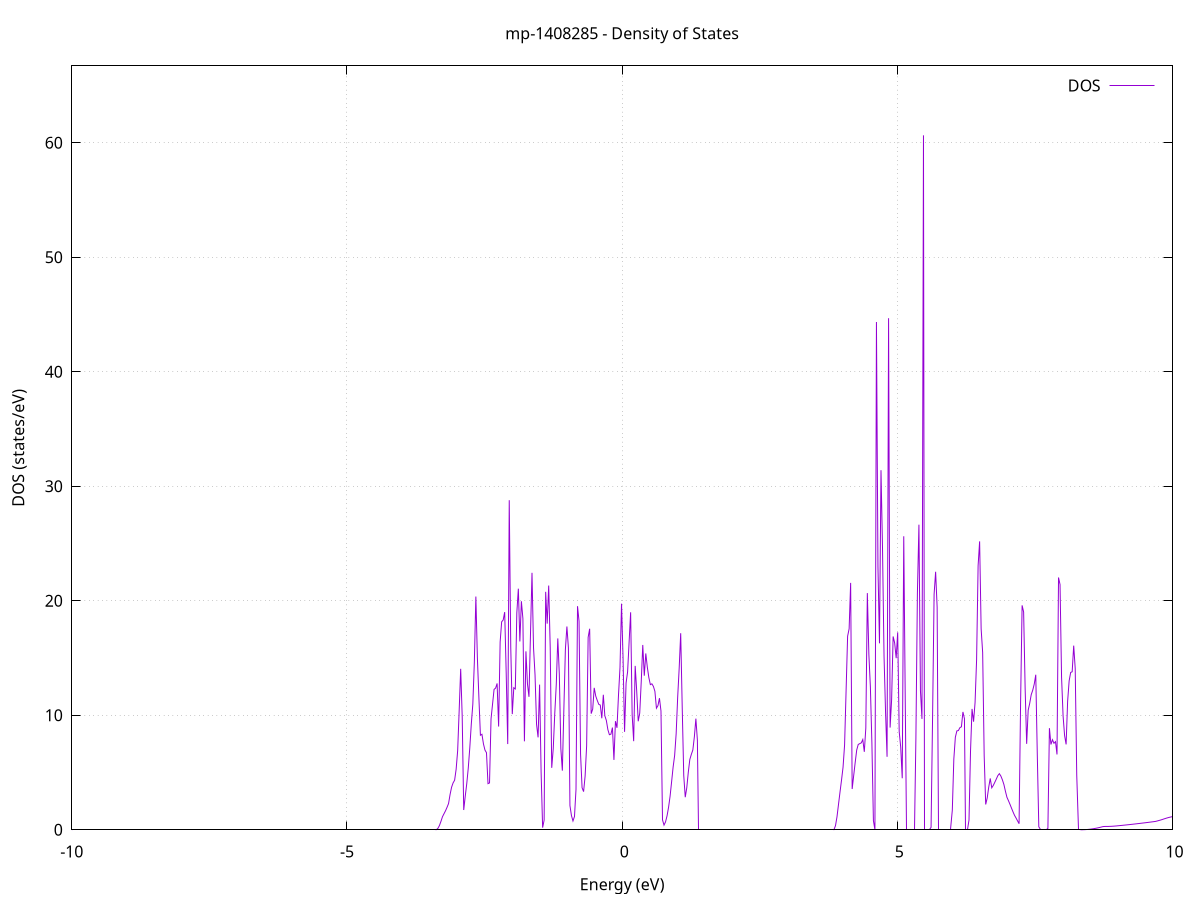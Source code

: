 set title 'mp-1408285 - Density of States'
set xlabel 'Energy (eV)'
set ylabel 'DOS (states/eV)'
set grid
set xrange [-10:10]
set yrange [0:66.720]
set xzeroaxis lt -1
set terminal png size 800,600
set output 'mp-1408285_dos_gnuplot.png'
plot '-' using 1:2 with lines title 'DOS'
-34.198800 0.000000
-34.171200 0.000000
-34.143600 0.000000
-34.116000 0.000000
-34.088500 0.000000
-34.060900 0.000000
-34.033300 0.000000
-34.005800 0.000000
-33.978200 0.000000
-33.950600 0.000000
-33.923000 0.000000
-33.895500 0.000000
-33.867900 0.000000
-33.840300 0.000000
-33.812800 0.000000
-33.785200 0.000000
-33.757600 0.000000
-33.730100 0.000000
-33.702500 0.000000
-33.674900 0.000000
-33.647300 0.000000
-33.619800 0.000000
-33.592200 0.000000
-33.564600 0.000000
-33.537100 0.000000
-33.509500 0.000000
-33.481900 0.000000
-33.454300 0.000000
-33.426800 0.000000
-33.399200 0.000000
-33.371600 0.000000
-33.344100 0.000000
-33.316500 0.000000
-33.288900 0.000000
-33.261400 0.000000
-33.233800 0.000000
-33.206200 0.000000
-33.178600 0.000000
-33.151100 0.000000
-33.123500 0.000000
-33.095900 0.000000
-33.068400 0.000000
-33.040800 0.000000
-33.013200 0.000000
-32.985600 0.000000
-32.958100 0.000000
-32.930500 0.000000
-32.902900 0.000000
-32.875400 0.000000
-32.847800 0.000000
-32.820200 0.000000
-32.792700 0.000000
-32.765100 0.000000
-32.737500 0.000000
-32.709900 0.000000
-32.682400 0.000000
-32.654800 0.000000
-32.627200 0.000000
-32.599700 0.000000
-32.572100 0.000000
-32.544500 0.000000
-32.516900 0.000000
-32.489400 0.000000
-32.461800 0.000000
-32.434200 0.000000
-32.406700 0.000000
-32.379100 0.000000
-32.351500 0.000000
-32.324000 0.000000
-32.296400 0.000000
-32.268800 0.000000
-32.241200 0.000000
-32.213700 0.000000
-32.186100 0.000000
-32.158500 0.000000
-32.131000 0.000000
-32.103400 0.000000
-32.075800 0.000000
-32.048200 0.000000
-32.020700 0.000000
-31.993100 0.000000
-31.965500 0.000000
-31.938000 0.000000
-31.910400 0.000000
-31.882800 0.000000
-31.855300 0.000000
-31.827700 0.000000
-31.800100 0.000000
-31.772500 0.000000
-31.745000 0.000000
-31.717400 0.000000
-31.689800 1.368000
-31.662300 12.457300
-31.634700 17.593900
-31.607100 40.738300
-31.579500 0.000000
-31.552000 0.000000
-31.524400 0.000000
-31.496800 0.000000
-31.469300 0.000000
-31.441700 0.000000
-31.414100 257.650900
-31.386600 23.076700
-31.359000 0.000000
-31.331400 0.000000
-31.303800 72.654400
-31.276300 0.000000
-31.248700 0.000000
-31.221100 32.709700
-31.193600 0.000000
-31.166000 20.614900
-31.138400 50.203400
-31.110800 61.570500
-31.083300 270.781700
-31.055700 0.000000
-31.028100 0.000000
-31.000600 0.000000
-30.973000 0.000000
-30.945400 0.000000
-30.917900 0.000000
-30.890300 0.000000
-30.862700 0.000000
-30.835100 0.000000
-30.807600 0.000000
-30.780000 0.000000
-30.752400 0.000000
-30.724900 0.000000
-30.697300 0.000000
-30.669700 0.000000
-30.642100 0.000000
-30.614600 0.000000
-30.587000 0.000000
-30.559400 0.000000
-30.531900 0.000000
-30.504300 0.000000
-30.476700 0.000000
-30.449200 0.000000
-30.421600 0.000000
-30.394000 0.000000
-30.366400 0.000000
-30.338900 0.000000
-30.311300 0.000000
-30.283700 0.000000
-30.256200 0.000000
-30.228600 0.000000
-30.201000 0.000000
-30.173400 0.000000
-30.145900 0.000000
-30.118300 0.000000
-30.090700 0.000000
-30.063200 0.000000
-30.035600 0.000000
-30.008000 0.000000
-29.980500 0.000000
-29.952900 0.000000
-29.925300 0.000000
-29.897700 0.000000
-29.870200 0.000000
-29.842600 0.000000
-29.815000 0.000000
-29.787500 0.000000
-29.759900 0.000000
-29.732300 0.000000
-29.704700 0.000000
-29.677200 0.000000
-29.649600 0.000000
-29.622000 0.000000
-29.594500 0.000000
-29.566900 0.000000
-29.539300 0.000000
-29.511800 0.000000
-29.484200 0.000000
-29.456600 0.000000
-29.429000 0.000000
-29.401500 0.000000
-29.373900 0.000000
-29.346300 0.000000
-29.318800 0.000000
-29.291200 0.000000
-29.263600 0.000000
-29.236000 0.000000
-29.208500 0.000000
-29.180900 0.000000
-29.153300 0.000000
-29.125800 0.000000
-29.098200 0.000000
-29.070600 0.000000
-29.043100 0.000000
-29.015500 0.000000
-28.987900 0.000000
-28.960300 0.000000
-28.932800 0.000000
-28.905200 0.000000
-28.877600 0.000000
-28.850100 0.000000
-28.822500 0.000000
-28.794900 0.000000
-28.767300 0.000000
-28.739800 0.000000
-28.712200 0.000000
-28.684600 0.000000
-28.657100 0.000000
-28.629500 0.000000
-28.601900 0.000000
-28.574400 0.000000
-28.546800 0.000000
-28.519200 0.000000
-28.491600 0.000000
-28.464100 0.000000
-28.436500 0.000000
-28.408900 0.000000
-28.381400 0.000000
-28.353800 0.000000
-28.326200 0.000000
-28.298600 0.000000
-28.271100 0.000000
-28.243500 0.000000
-28.215900 0.000000
-28.188400 0.000000
-28.160800 0.000000
-28.133200 0.000000
-28.105700 0.000000
-28.078100 0.000000
-28.050500 0.000000
-28.022900 0.000000
-27.995400 0.000000
-27.967800 0.000000
-27.940200 0.000000
-27.912700 0.000000
-27.885100 0.000000
-27.857500 0.000000
-27.829900 0.000000
-27.802400 0.000000
-27.774800 0.000000
-27.747200 0.000000
-27.719700 0.000000
-27.692100 0.000000
-27.664500 0.000000
-27.637000 0.000000
-27.609400 0.000000
-27.581800 0.000000
-27.554200 0.000000
-27.526700 0.000000
-27.499100 0.000000
-27.471500 0.000000
-27.444000 0.000000
-27.416400 0.000000
-27.388800 0.000000
-27.361200 0.000000
-27.333700 0.000000
-27.306100 0.000000
-27.278500 0.000000
-27.251000 0.000000
-27.223400 0.000000
-27.195800 0.000000
-27.168300 0.000000
-27.140700 0.000000
-27.113100 0.000000
-27.085500 0.000000
-27.058000 0.000000
-27.030400 0.000000
-27.002800 0.000000
-26.975300 0.000000
-26.947700 0.000000
-26.920100 0.000000
-26.892500 0.000000
-26.865000 0.000000
-26.837400 0.000000
-26.809800 0.000000
-26.782300 0.000000
-26.754700 0.000000
-26.727100 0.000000
-26.699600 0.000000
-26.672000 0.000000
-26.644400 0.000000
-26.616800 0.000000
-26.589300 0.000000
-26.561700 0.000000
-26.534100 0.000000
-26.506600 0.000000
-26.479000 0.000000
-26.451400 0.000000
-26.423800 0.000000
-26.396300 0.000000
-26.368700 0.000000
-26.341100 0.000000
-26.313600 0.000000
-26.286000 0.000000
-26.258400 0.000000
-26.230900 0.000000
-26.203300 0.000000
-26.175700 0.000000
-26.148100 0.000000
-26.120600 0.000000
-26.093000 0.000000
-26.065400 0.000000
-26.037900 0.000000
-26.010300 0.000000
-25.982700 0.000000
-25.955100 0.000000
-25.927600 0.000000
-25.900000 0.000000
-25.872400 0.000000
-25.844900 0.000000
-25.817300 0.000000
-25.789700 0.000000
-25.762200 0.000000
-25.734600 0.000000
-25.707000 0.000000
-25.679400 0.000000
-25.651900 0.000000
-25.624300 0.000000
-25.596700 0.000000
-25.569200 0.000000
-25.541600 0.000000
-25.514000 0.000000
-25.486400 0.000000
-25.458900 0.000000
-25.431300 0.000000
-25.403700 0.000000
-25.376200 0.000000
-25.348600 0.000000
-25.321000 0.000000
-25.293500 0.000000
-25.265900 0.000000
-25.238300 0.000000
-25.210700 0.000000
-25.183200 0.000000
-25.155600 0.000000
-25.128000 0.000000
-25.100500 0.000000
-25.072900 0.000000
-25.045300 0.000000
-25.017700 0.000000
-24.990200 0.000000
-24.962600 0.000000
-24.935000 0.000000
-24.907500 0.000000
-24.879900 0.000000
-24.852300 0.000000
-24.824800 0.000000
-24.797200 0.000000
-24.769600 0.000000
-24.742000 0.000000
-24.714500 0.000000
-24.686900 0.000000
-24.659300 0.000000
-24.631800 0.000000
-24.604200 0.000000
-24.576600 0.000000
-24.549000 0.000000
-24.521500 0.000000
-24.493900 0.000000
-24.466300 0.000000
-24.438800 0.000000
-24.411200 0.000000
-24.383600 0.000000
-24.356100 0.000000
-24.328500 0.000000
-24.300900 0.000000
-24.273300 0.000000
-24.245800 0.000000
-24.218200 0.000000
-24.190600 0.000000
-24.163100 0.000000
-24.135500 0.000000
-24.107900 0.000000
-24.080300 0.000000
-24.052800 0.000000
-24.025200 0.000000
-23.997600 0.000000
-23.970100 0.000000
-23.942500 0.000000
-23.914900 0.000000
-23.887400 0.000000
-23.859800 0.000000
-23.832200 0.000000
-23.804600 0.000000
-23.777100 0.000000
-23.749500 0.000000
-23.721900 0.000000
-23.694400 0.000000
-23.666800 0.000000
-23.639200 0.000000
-23.611600 0.000000
-23.584100 0.000000
-23.556500 0.000000
-23.528900 0.000000
-23.501400 0.000000
-23.473800 0.000000
-23.446200 0.000000
-23.418700 0.000000
-23.391100 0.000000
-23.363500 0.000000
-23.335900 0.000000
-23.308400 0.000000
-23.280800 0.000000
-23.253200 0.000000
-23.225700 0.000000
-23.198100 0.000000
-23.170500 0.000000
-23.142900 0.000000
-23.115400 0.000000
-23.087800 0.000000
-23.060200 0.000000
-23.032700 0.000000
-23.005100 0.000000
-22.977500 0.000000
-22.950000 0.000000
-22.922400 0.000000
-22.894800 0.000000
-22.867200 0.000000
-22.839700 0.000000
-22.812100 0.000000
-22.784500 0.000000
-22.757000 0.000000
-22.729400 0.000000
-22.701800 0.000000
-22.674200 0.000000
-22.646700 0.000000
-22.619100 0.000000
-22.591500 0.000000
-22.564000 0.000000
-22.536400 0.000000
-22.508800 0.000000
-22.481300 0.000000
-22.453700 0.000000
-22.426100 0.000000
-22.398500 0.000000
-22.371000 0.000000
-22.343400 0.000000
-22.315800 0.000000
-22.288300 0.000000
-22.260700 0.000000
-22.233100 0.000000
-22.205500 0.000000
-22.178000 0.000000
-22.150400 0.000000
-22.122800 0.000000
-22.095300 0.000000
-22.067700 0.000000
-22.040100 0.000000
-22.012600 0.000000
-21.985000 0.000000
-21.957400 0.000000
-21.929800 0.000000
-21.902300 0.000000
-21.874700 0.000000
-21.847100 0.000000
-21.819600 0.000000
-21.792000 0.000000
-21.764400 0.000000
-21.736800 0.000000
-21.709300 0.000000
-21.681700 0.000000
-21.654100 0.000000
-21.626600 0.000000
-21.599000 0.000000
-21.571400 0.000000
-21.543900 0.000000
-21.516300 0.000000
-21.488700 0.000000
-21.461100 0.000000
-21.433600 0.000000
-21.406000 0.000000
-21.378400 0.000000
-21.350900 0.000000
-21.323300 0.000000
-21.295700 0.000000
-21.268100 0.000000
-21.240600 0.000000
-21.213000 0.000000
-21.185400 0.000000
-21.157900 0.000000
-21.130300 0.000000
-21.102700 0.000000
-21.075200 0.000000
-21.047600 0.000000
-21.020000 0.000000
-20.992400 0.000000
-20.964900 0.000000
-20.937300 0.000000
-20.909700 0.000000
-20.882200 0.000000
-20.854600 0.000000
-20.827000 0.000000
-20.799400 0.000000
-20.771900 0.000000
-20.744300 0.000000
-20.716700 0.000000
-20.689200 0.000000
-20.661600 0.000000
-20.634000 0.000000
-20.606500 0.000000
-20.578900 0.000000
-20.551300 0.000000
-20.523700 0.000000
-20.496200 0.000000
-20.468600 0.000000
-20.441000 0.000000
-20.413500 0.000000
-20.385900 0.000000
-20.358300 0.000000
-20.330700 0.000000
-20.303200 0.000000
-20.275600 0.000000
-20.248000 0.000000
-20.220500 0.000000
-20.192900 0.000000
-20.165300 0.000000
-20.137800 0.000000
-20.110200 0.000000
-20.082600 0.000000
-20.055000 0.000000
-20.027500 0.000000
-19.999900 0.000000
-19.972300 0.000000
-19.944800 0.000000
-19.917200 0.000000
-19.889600 0.000000
-19.862000 0.000000
-19.834500 0.000000
-19.806900 0.000000
-19.779300 0.000000
-19.751800 0.000000
-19.724200 0.000000
-19.696600 0.000000
-19.669100 0.000000
-19.641500 0.000000
-19.613900 0.000000
-19.586300 0.000000
-19.558800 0.000000
-19.531200 0.000000
-19.503600 0.000000
-19.476100 0.000000
-19.448500 0.000000
-19.420900 0.000000
-19.393300 0.000000
-19.365800 0.000000
-19.338200 0.000000
-19.310600 0.000000
-19.283100 0.000000
-19.255500 0.000000
-19.227900 0.000000
-19.200400 0.000000
-19.172800 0.000000
-19.145200 0.000000
-19.117600 0.000000
-19.090100 0.000000
-19.062500 0.000000
-19.034900 0.000000
-19.007400 0.000000
-18.979800 0.000000
-18.952200 0.000000
-18.924600 0.000000
-18.897100 0.000000
-18.869500 0.000000
-18.841900 0.000000
-18.814400 0.000000
-18.786800 0.000000
-18.759200 0.000000
-18.731700 0.000000
-18.704100 0.000000
-18.676500 0.000000
-18.648900 0.000000
-18.621400 0.000000
-18.593800 0.000000
-18.566200 0.000000
-18.538700 0.000000
-18.511100 0.000000
-18.483500 0.000000
-18.455900 0.000000
-18.428400 0.000000
-18.400800 0.000000
-18.373200 0.000000
-18.345700 0.000000
-18.318100 0.000000
-18.290500 0.000000
-18.263000 0.000000
-18.235400 0.000000
-18.207800 0.000000
-18.180200 0.000000
-18.152700 0.000000
-18.125100 0.000000
-18.097500 0.000000
-18.070000 0.000000
-18.042400 0.000000
-18.014800 0.000000
-17.987200 0.000000
-17.959700 0.000000
-17.932100 0.000000
-17.904500 0.000000
-17.877000 0.000000
-17.849400 0.000000
-17.821800 0.000000
-17.794300 0.000000
-17.766700 0.000000
-17.739100 0.000000
-17.711500 0.000000
-17.684000 0.000000
-17.656400 0.000000
-17.628800 0.000000
-17.601300 0.000000
-17.573700 0.000000
-17.546100 0.000000
-17.518500 0.000000
-17.491000 0.000000
-17.463400 0.000000
-17.435800 0.000000
-17.408300 0.000000
-17.380700 0.000000
-17.353100 0.000000
-17.325600 0.000000
-17.298000 0.000000
-17.270400 0.000000
-17.242800 0.000000
-17.215300 0.000000
-17.187700 0.000000
-17.160100 0.000000
-17.132600 0.000000
-17.105000 0.000000
-17.077400 0.000000
-17.049800 0.000000
-17.022300 0.000000
-16.994700 0.000000
-16.967100 0.000000
-16.939600 0.000000
-16.912000 0.000000
-16.884400 0.000000
-16.856900 0.000000
-16.829300 0.000000
-16.801700 0.000000
-16.774100 0.000000
-16.746600 0.000000
-16.719000 0.000000
-16.691400 0.000000
-16.663900 0.000000
-16.636300 0.000000
-16.608700 0.000000
-16.581100 0.000000
-16.553600 0.000000
-16.526000 0.000000
-16.498400 0.000000
-16.470900 0.000000
-16.443300 0.000000
-16.415700 0.000000
-16.388200 0.000000
-16.360600 0.000000
-16.333000 0.000000
-16.305400 0.000000
-16.277900 0.000000
-16.250300 0.000000
-16.222700 0.202700
-16.195200 0.994900
-16.167600 2.078000
-16.140000 2.663700
-16.112400 3.691800
-16.084900 5.004400
-16.057300 5.376300
-16.029700 5.794900
-16.002200 7.142900
-15.974600 10.606600
-15.947000 16.767100
-15.919500 10.212700
-15.891900 0.000000
-15.864300 0.000000
-15.836700 0.000000
-15.809200 0.000000
-15.781600 0.000000
-15.754000 0.000000
-15.726500 0.000000
-15.698900 0.000000
-15.671300 0.000000
-15.643700 0.000000
-15.616200 0.000000
-15.588600 0.000000
-15.561000 0.000000
-15.533500 0.000000
-15.505900 0.000000
-15.478300 0.000000
-15.450800 0.000000
-15.423200 24.475400
-15.395600 33.355200
-15.368000 11.800900
-15.340500 7.528200
-15.312900 0.000000
-15.285300 0.000000
-15.257800 0.000000
-15.230200 0.000000
-15.202600 0.000000
-15.175000 0.000000
-15.147500 5.335800
-15.119900 17.846700
-15.092300 14.469000
-15.064800 14.830100
-15.037200 10.688700
-15.009600 6.255400
-14.982100 0.000000
-14.954500 14.928700
-14.926900 22.238000
-14.899300 14.884600
-14.871800 19.974700
-14.844200 11.931000
-14.816600 25.794800
-14.789100 27.711700
-14.761500 11.404200
-14.733900 1.813100
-14.706300 0.000000
-14.678800 0.000000
-14.651200 0.000000
-14.623600 8.345200
-14.596100 27.882700
-14.568500 12.178800
-14.540900 8.104900
-14.513400 6.490000
-14.485800 33.467600
-14.458200 33.600300
-14.430600 13.586600
-14.403100 8.583100
-14.375500 131.121200
-14.347900 0.000000
-14.320400 0.000000
-14.292800 0.000000
-14.265200 0.000000
-14.237600 0.000000
-14.210100 0.000000
-14.182500 0.000000
-14.154900 0.000000
-14.127400 0.000000
-14.099800 0.000000
-14.072200 0.000000
-14.044700 0.000000
-14.017100 0.000000
-13.989500 0.000000
-13.961900 0.000000
-13.934400 0.000000
-13.906800 0.000000
-13.879200 0.000000
-13.851700 0.000000
-13.824100 0.000000
-13.796500 0.000000
-13.768900 0.000000
-13.741400 0.000000
-13.713800 0.000000
-13.686200 0.000000
-13.658700 0.000000
-13.631100 0.000000
-13.603500 0.000000
-13.576000 0.000000
-13.548400 0.000000
-13.520800 0.000000
-13.493200 0.000000
-13.465700 0.000000
-13.438100 0.000000
-13.410500 0.000000
-13.383000 0.000000
-13.355400 0.000000
-13.327800 0.000000
-13.300200 0.000000
-13.272700 0.000000
-13.245100 0.000000
-13.217500 0.000000
-13.190000 0.000000
-13.162400 0.000000
-13.134800 0.000000
-13.107300 0.000000
-13.079700 0.000000
-13.052100 0.000000
-13.024500 0.000000
-12.997000 0.000000
-12.969400 0.000000
-12.941800 0.000000
-12.914300 0.000000
-12.886700 0.000000
-12.859100 0.000000
-12.831500 0.000000
-12.804000 0.000000
-12.776400 0.000000
-12.748800 0.000000
-12.721300 0.000000
-12.693700 0.000000
-12.666100 0.000000
-12.638600 0.000000
-12.611000 0.000000
-12.583400 0.000000
-12.555800 0.000000
-12.528300 0.000000
-12.500700 0.000000
-12.473100 0.000000
-12.445600 0.000000
-12.418000 0.000000
-12.390400 0.000000
-12.362800 0.000000
-12.335300 0.000000
-12.307700 0.000000
-12.280100 0.000000
-12.252600 0.000000
-12.225000 0.000000
-12.197400 0.000000
-12.169900 0.000000
-12.142300 0.000000
-12.114700 0.000000
-12.087100 0.000000
-12.059600 0.000000
-12.032000 0.000000
-12.004400 0.000000
-11.976900 0.000000
-11.949300 0.000000
-11.921700 0.000000
-11.894100 0.000000
-11.866600 0.000000
-11.839000 0.000000
-11.811400 0.000000
-11.783900 0.000000
-11.756300 0.000000
-11.728700 0.000000
-11.701200 0.000000
-11.673600 0.000000
-11.646000 0.000000
-11.618400 0.000000
-11.590900 0.000000
-11.563300 0.000000
-11.535700 0.000000
-11.508200 0.000000
-11.480600 0.000000
-11.453000 0.000000
-11.425400 0.000000
-11.397900 0.000000
-11.370300 0.000000
-11.342700 0.000000
-11.315200 0.000000
-11.287600 0.000000
-11.260000 0.000000
-11.232500 0.000000
-11.204900 0.000000
-11.177300 0.000000
-11.149700 0.000000
-11.122200 0.000000
-11.094600 0.000000
-11.067000 0.000000
-11.039500 0.000000
-11.011900 0.000000
-10.984300 0.000000
-10.956700 0.000000
-10.929200 0.000000
-10.901600 0.000000
-10.874000 0.000000
-10.846500 0.000000
-10.818900 0.000000
-10.791300 0.000000
-10.763800 0.000000
-10.736200 0.000000
-10.708600 0.000000
-10.681000 0.000000
-10.653500 0.000000
-10.625900 0.000000
-10.598300 0.000000
-10.570800 0.000000
-10.543200 0.000000
-10.515600 0.000000
-10.488000 0.000000
-10.460500 0.000000
-10.432900 0.000000
-10.405300 0.000000
-10.377800 0.000000
-10.350200 0.000000
-10.322600 0.000000
-10.295100 0.000000
-10.267500 0.000000
-10.239900 0.000000
-10.212300 0.000000
-10.184800 0.000000
-10.157200 0.000000
-10.129600 0.000000
-10.102100 0.000000
-10.074500 0.000000
-10.046900 0.000000
-10.019300 0.000000
-9.991800 0.000000
-9.964200 0.000000
-9.936600 0.000000
-9.909100 0.000000
-9.881500 0.000000
-9.853900 0.000000
-9.826400 0.000000
-9.798800 0.000000
-9.771200 0.000000
-9.743600 0.000000
-9.716100 0.000000
-9.688500 0.000000
-9.660900 0.000000
-9.633400 0.000000
-9.605800 0.000000
-9.578200 0.000000
-9.550600 0.000000
-9.523100 0.000000
-9.495500 0.000000
-9.467900 0.000000
-9.440400 0.000000
-9.412800 0.000000
-9.385200 0.000000
-9.357600 0.000000
-9.330100 0.000000
-9.302500 0.000000
-9.274900 0.000000
-9.247400 0.000000
-9.219800 0.000000
-9.192200 0.000000
-9.164700 0.000000
-9.137100 0.000000
-9.109500 0.000000
-9.081900 0.000000
-9.054400 0.000000
-9.026800 0.000000
-8.999200 0.000000
-8.971700 0.000000
-8.944100 0.000000
-8.916500 0.000000
-8.888900 0.000000
-8.861400 0.000000
-8.833800 0.000000
-8.806200 0.000000
-8.778700 0.000000
-8.751100 0.000000
-8.723500 0.000000
-8.696000 0.000000
-8.668400 0.000000
-8.640800 0.000000
-8.613200 0.000000
-8.585700 0.000000
-8.558100 0.000000
-8.530500 0.000000
-8.503000 0.000000
-8.475400 0.000000
-8.447800 0.000000
-8.420200 0.000000
-8.392700 0.000000
-8.365100 0.000000
-8.337500 0.000000
-8.310000 0.000000
-8.282400 0.000000
-8.254800 0.000000
-8.227300 0.000000
-8.199700 0.000000
-8.172100 0.000000
-8.144500 0.000000
-8.117000 0.000000
-8.089400 0.000000
-8.061800 0.000000
-8.034300 0.000000
-8.006700 0.000000
-7.979100 0.000000
-7.951500 0.000000
-7.924000 0.000000
-7.896400 0.000000
-7.868800 0.000000
-7.841300 0.000000
-7.813700 0.000000
-7.786100 0.000000
-7.758600 0.000000
-7.731000 0.000000
-7.703400 0.000000
-7.675800 0.000000
-7.648300 0.000000
-7.620700 0.000000
-7.593100 0.000000
-7.565600 0.000000
-7.538000 0.000000
-7.510400 0.000000
-7.482800 0.000000
-7.455300 0.000000
-7.427700 0.000000
-7.400100 0.000000
-7.372600 0.000000
-7.345000 0.000000
-7.317400 0.000000
-7.289900 0.000000
-7.262300 0.000000
-7.234700 0.000000
-7.207100 0.000000
-7.179600 0.000000
-7.152000 0.000000
-7.124400 0.000000
-7.096900 0.000000
-7.069300 0.000000
-7.041700 0.000000
-7.014100 0.000000
-6.986600 0.000000
-6.959000 0.000000
-6.931400 0.000000
-6.903900 0.000000
-6.876300 0.000000
-6.848700 0.000000
-6.821200 0.000000
-6.793600 0.000000
-6.766000 0.000000
-6.738400 0.000000
-6.710900 0.000000
-6.683300 0.000000
-6.655700 0.000000
-6.628200 0.000000
-6.600600 0.000000
-6.573000 0.000000
-6.545400 0.000000
-6.517900 0.000000
-6.490300 0.000000
-6.462700 0.000000
-6.435200 0.000000
-6.407600 0.000000
-6.380000 0.000000
-6.352500 0.000000
-6.324900 0.000000
-6.297300 0.000000
-6.269700 0.000000
-6.242200 0.000000
-6.214600 0.000000
-6.187000 0.000000
-6.159500 0.000000
-6.131900 0.000000
-6.104300 0.000000
-6.076700 0.000000
-6.049200 0.000000
-6.021600 0.000000
-5.994000 0.000000
-5.966500 0.000000
-5.938900 0.000000
-5.911300 0.000000
-5.883800 0.000000
-5.856200 0.000000
-5.828600 0.000000
-5.801000 0.000000
-5.773500 0.000000
-5.745900 0.000000
-5.718300 0.000000
-5.690800 0.000000
-5.663200 0.000000
-5.635600 0.000000
-5.608000 0.000000
-5.580500 0.000000
-5.552900 0.000000
-5.525300 0.000000
-5.497800 0.000000
-5.470200 0.000000
-5.442600 0.000000
-5.415100 0.000000
-5.387500 0.000000
-5.359900 0.000000
-5.332300 0.000000
-5.304800 0.000000
-5.277200 0.000000
-5.249600 0.000000
-5.222100 0.000000
-5.194500 0.000000
-5.166900 0.000000
-5.139300 0.000000
-5.111800 0.000000
-5.084200 0.000000
-5.056600 0.000000
-5.029100 0.000000
-5.001500 0.000000
-4.973900 0.000000
-4.946400 0.000000
-4.918800 0.000000
-4.891200 0.000000
-4.863600 0.000000
-4.836100 0.000000
-4.808500 0.000000
-4.780900 0.000000
-4.753400 0.000000
-4.725800 0.000000
-4.698200 0.000000
-4.670600 0.000000
-4.643100 0.000000
-4.615500 0.000000
-4.587900 0.000000
-4.560400 0.000000
-4.532800 0.000000
-4.505200 0.000000
-4.477700 0.000000
-4.450100 0.000000
-4.422500 0.000000
-4.394900 0.000000
-4.367400 0.000000
-4.339800 0.000000
-4.312200 0.000000
-4.284700 0.000000
-4.257100 0.000000
-4.229500 0.000000
-4.201900 0.000000
-4.174400 0.000000
-4.146800 0.000000
-4.119200 0.000000
-4.091700 0.000000
-4.064100 0.000000
-4.036500 0.000000
-4.009000 0.000000
-3.981400 0.000000
-3.953800 0.000000
-3.926200 0.000000
-3.898700 0.000000
-3.871100 0.000000
-3.843500 0.000000
-3.816000 0.000000
-3.788400 0.000000
-3.760800 0.000000
-3.733200 0.000000
-3.705700 0.000000
-3.678100 0.000000
-3.650500 0.000000
-3.623000 0.000000
-3.595400 0.000000
-3.567800 0.000000
-3.540300 0.000000
-3.512700 0.000000
-3.485100 0.000000
-3.457500 0.000000
-3.430000 0.000000
-3.402400 0.000000
-3.374800 0.010500
-3.347300 0.126700
-3.319700 0.371700
-3.292100 0.737000
-3.264500 1.140200
-3.237000 1.399900
-3.209400 1.657700
-3.181800 1.961400
-3.154300 2.290400
-3.126700 3.077100
-3.099100 3.718300
-3.071600 4.094700
-3.044000 4.328800
-3.016400 5.285200
-2.988800 6.906400
-2.961300 10.403300
-2.933700 14.060500
-2.906100 9.892100
-2.878600 1.727300
-2.851000 2.920500
-2.823400 4.031300
-2.795800 5.395100
-2.768300 7.160800
-2.740700 9.239900
-2.713100 10.972000
-2.685600 14.632400
-2.658000 20.372200
-2.630400 15.029300
-2.602900 11.544900
-2.575300 8.258800
-2.547700 8.342100
-2.520100 7.501200
-2.492600 6.961300
-2.465000 6.729000
-2.437400 4.029300
-2.409900 4.091500
-2.382300 9.684300
-2.354700 10.977400
-2.327100 12.262200
-2.299600 12.369100
-2.272000 12.781700
-2.244400 9.015900
-2.216900 16.402000
-2.189300 18.165500
-2.161700 18.320900
-2.134200 19.013000
-2.106600 13.657800
-2.079000 7.487100
-2.051400 28.785800
-2.023900 15.940500
-1.996300 10.102700
-1.968700 12.405100
-1.941200 12.302200
-1.913600 18.957200
-1.886000 21.058800
-1.858400 16.448500
-1.830900 19.962600
-1.803300 18.448900
-1.775700 7.724600
-1.748200 15.583000
-1.720600 12.754900
-1.693000 11.610900
-1.665500 17.082700
-1.637900 22.445400
-1.610300 15.901300
-1.582700 13.520700
-1.555200 9.211800
-1.527600 8.072500
-1.500000 12.678200
-1.472500 5.031400
-1.444900 0.185600
-1.417300 0.849300
-1.389700 20.782900
-1.362200 18.002600
-1.334600 21.330300
-1.307000 15.934400
-1.279500 5.409100
-1.251900 7.088100
-1.224300 10.164600
-1.196800 12.694000
-1.169200 16.715300
-1.141600 13.595900
-1.114000 7.099000
-1.086500 5.163100
-1.058900 10.539800
-1.031300 15.756600
-1.003800 17.755500
-0.976200 15.877100
-0.948600 2.118700
-0.921000 1.236600
-0.893500 0.767500
-0.865900 1.159200
-0.838300 3.528200
-0.810800 19.528700
-0.783200 18.215700
-0.755600 6.601500
-0.728100 3.672900
-0.700500 3.331600
-0.672900 4.685300
-0.645300 7.330500
-0.617800 16.809300
-0.590200 17.558100
-0.562600 10.143300
-0.535100 10.537100
-0.507500 12.395900
-0.479900 11.680800
-0.452300 11.299200
-0.424800 10.956100
-0.397200 10.893900
-0.369600 9.740000
-0.342100 11.790000
-0.314500 9.955400
-0.286900 9.544000
-0.259400 8.750700
-0.231800 8.305100
-0.204200 8.349400
-0.176600 8.927200
-0.149100 6.103100
-0.121500 9.484900
-0.093900 8.907200
-0.066400 11.755000
-0.038800 14.179800
-0.011200 19.747900
0.016400 14.991800
0.043900 8.553700
0.071500 12.823600
0.099100 13.790900
0.126600 16.404300
0.154200 18.995700
0.181800 10.054300
0.209300 7.740000
0.236900 14.313500
0.264500 12.118500
0.292100 9.478000
0.319600 10.193400
0.347200 12.960500
0.374800 16.144300
0.402300 13.455700
0.429900 15.398900
0.457500 14.199300
0.485100 13.295500
0.512600 12.677400
0.540200 12.746900
0.567800 12.525300
0.595300 12.090400
0.622900 10.618900
0.650500 10.842100
0.678000 11.495600
0.705600 10.374100
0.733200 0.868600
0.760800 0.406800
0.788300 0.684900
0.815900 1.216100
0.843500 1.968600
0.871000 2.926000
0.898600 4.182000
0.926200 5.472300
0.953800 6.490300
0.981300 8.386900
1.008900 11.577300
1.036500 14.119900
1.064000 17.169600
1.091600 10.686900
1.119200 4.741800
1.146700 2.843300
1.174300 3.672000
1.201900 5.019800
1.229500 6.138100
1.257000 6.581300
1.284600 6.967600
1.312200 8.121100
1.339700 9.705700
1.367300 7.821300
1.394900 0.000000
1.422500 0.000000
1.450000 0.000000
1.477600 0.000000
1.505200 0.000000
1.532700 0.000000
1.560300 0.000000
1.587900 0.000000
1.615400 0.000000
1.643000 0.000000
1.670600 0.000000
1.698200 0.000000
1.725700 0.000000
1.753300 0.000000
1.780900 0.000000
1.808400 0.000000
1.836000 0.000000
1.863600 0.000000
1.891200 0.000000
1.918700 0.000000
1.946300 0.000000
1.973900 0.000000
2.001400 0.000000
2.029000 0.000000
2.056600 0.000000
2.084100 0.000000
2.111700 0.000000
2.139300 0.000000
2.166900 0.000000
2.194400 0.000000
2.222000 0.000000
2.249600 0.000000
2.277100 0.000000
2.304700 0.000000
2.332300 0.000000
2.359900 0.000000
2.387400 0.000000
2.415000 0.000000
2.442600 0.000000
2.470100 0.000000
2.497700 0.000000
2.525300 0.000000
2.552800 0.000000
2.580400 0.000000
2.608000 0.000000
2.635600 0.000000
2.663100 0.000000
2.690700 0.000000
2.718300 0.000000
2.745800 0.000000
2.773400 0.000000
2.801000 0.000000
2.828600 0.000000
2.856100 0.000000
2.883700 0.000000
2.911300 0.000000
2.938800 0.000000
2.966400 0.000000
2.994000 0.000000
3.021500 0.000000
3.049100 0.000000
3.076700 0.000000
3.104300 0.000000
3.131800 0.000000
3.159400 0.000000
3.187000 0.000000
3.214500 0.000000
3.242100 0.000000
3.269700 0.000000
3.297300 0.000000
3.324800 0.000000
3.352400 0.000000
3.380000 0.000000
3.407500 0.000000
3.435100 0.000000
3.462700 0.000000
3.490200 0.000000
3.517800 0.000000
3.545400 0.000000
3.573000 0.000000
3.600500 0.000000
3.628100 0.000000
3.655700 0.000000
3.683200 0.000000
3.710800 0.000000
3.738400 0.000000
3.766000 0.000000
3.793500 0.000000
3.821100 0.000000
3.848700 0.015000
3.876200 0.351100
3.903800 1.129700
3.931400 2.224300
3.958900 3.302200
3.986500 4.354400
4.014100 5.471700
4.041700 7.402100
4.069200 12.142900
4.096800 16.907400
4.124400 17.554700
4.151900 21.563200
4.179500 3.561700
4.207100 4.729100
4.234700 5.885700
4.262200 6.970100
4.289800 7.453000
4.317400 7.524100
4.344900 7.589600
4.372500 7.880600
4.400100 6.810500
4.427600 8.888800
4.455200 20.671000
4.482800 15.339000
4.510400 12.495900
4.537900 7.572100
4.565500 0.805500
4.593100 0.000000
4.620600 44.351300
4.648200 22.985900
4.675800 16.283100
4.703400 31.405200
4.730900 24.591100
4.758500 15.180400
4.786100 10.286700
4.813600 6.375200
4.841200 44.684300
4.868800 8.926800
4.896300 11.355400
4.923900 16.883900
4.951500 16.321800
4.979100 14.990200
5.006600 17.243800
5.034200 8.575200
5.061800 7.203900
5.089300 4.500800
5.116900 25.632800
5.144500 11.088300
5.172100 0.000000
5.199600 0.000000
5.227200 0.000000
5.254800 0.000000
5.282300 0.000000
5.309900 0.000000
5.337500 7.990600
5.365000 20.667600
5.392600 26.646300
5.420200 12.137300
5.447800 9.681600
5.475300 60.654700
5.502900 0.000000
5.530500 0.000000
5.558000 0.000000
5.585600 0.000000
5.613200 0.210500
5.640800 9.926600
5.668300 20.567500
5.695900 22.537300
5.723500 19.435000
5.751000 0.000000
5.778600 0.000000
5.806200 0.000000
5.833700 0.000000
5.861300 0.000000
5.888900 0.000000
5.916500 0.000000
5.944000 0.000000
5.971600 0.000000
5.999200 1.708500
6.026700 6.173400
6.054300 8.075900
6.081900 8.636400
6.109500 8.665900
6.137000 8.918800
6.164600 8.993900
6.192200 10.293300
6.219700 9.704000
6.247300 0.000000
6.274900 0.000000
6.302400 0.845800
6.330000 6.866000
6.357600 10.555400
6.385200 9.441200
6.412700 11.115800
6.440300 14.826800
6.467900 23.059900
6.495400 25.192100
6.523000 17.546300
6.550600 15.480100
6.578200 6.490300
6.605700 2.211900
6.633300 2.779500
6.660900 3.723900
6.688400 4.487200
6.716000 3.665200
6.743600 3.873500
6.771100 4.144900
6.798700 4.430900
6.826300 4.728000
6.853900 4.900500
6.881400 4.693200
6.909000 4.365600
6.936600 3.954300
6.964100 3.370000
6.991700 2.840100
7.019300 2.541200
7.046900 2.224500
7.074400 1.894900
7.102000 1.565700
7.129600 1.262600
7.157100 1.028700
7.184700 0.775600
7.212300 0.529500
7.239800 11.084900
7.267400 19.601000
7.295000 19.019900
7.322600 12.322500
7.350100 7.507300
7.377700 10.440500
7.405300 11.037200
7.432800 11.796100
7.460400 12.188800
7.488000 12.724400
7.515600 13.541000
7.543100 6.602900
7.570700 0.262300
7.598300 0.000000
7.625800 0.000000
7.653400 0.000000
7.681000 0.000000
7.708500 0.000000
7.736100 0.122500
7.763700 8.874800
7.791300 7.450000
7.818800 7.864600
7.846400 7.556200
7.874000 7.695400
7.901500 6.577600
7.929100 22.033400
7.956700 21.417700
7.984300 13.329600
8.011800 9.954100
8.039400 8.225600
8.067000 7.457200
8.094500 11.222800
8.122100 13.006100
8.149700 13.741200
8.177200 13.800800
8.204800 16.085500
8.232400 14.078200
8.260000 4.776100
8.287500 0.000000
8.315100 0.000000
8.342700 0.000500
8.370200 0.003400
8.397800 0.008700
8.425400 0.016600
8.453000 0.027000
8.480500 0.039800
8.508100 0.055200
8.535700 0.073100
8.563200 0.093500
8.590800 0.116300
8.618400 0.141700
8.645900 0.169600
8.673500 0.199900
8.701100 0.232800
8.728700 0.268200
8.756200 0.287600
8.783800 0.291300
8.811400 0.292000
8.838900 0.294500
8.866500 0.298900
8.894100 0.305000
8.921700 0.312900
8.949200 0.322600
8.976800 0.334100
9.004400 0.346800
9.031900 0.359800
9.059500 0.373000
9.087100 0.386400
9.114600 0.400000
9.142200 0.413800
9.169800 0.427800
9.197400 0.442100
9.224900 0.456500
9.252500 0.471100
9.280100 0.486000
9.307600 0.501000
9.335200 0.516200
9.362800 0.531700
9.390400 0.547400
9.417900 0.563200
9.445500 0.579200
9.473100 0.595300
9.500600 0.611600
9.528200 0.628100
9.555800 0.644800
9.583300 0.661600
9.610900 0.678600
9.638500 0.695800
9.666100 0.713200
9.693600 0.732800
9.721200 0.767900
9.748800 0.803800
9.776300 0.840700
9.803900 0.880300
9.831500 0.925100
9.859100 0.969000
9.886600 1.011200
9.914200 1.050400
9.941800 1.086000
9.969300 1.117900
9.996900 1.146200
10.024500 1.170900
10.052000 1.192000
10.079600 1.209400
10.107200 1.223300
10.134800 1.233500
10.162300 1.240000
10.189900 1.243000
10.217500 1.242300
10.245000 1.237900
10.272600 1.230000
10.300200 1.218400
10.327800 1.203200
10.355300 1.184400
10.382900 1.174800
10.410500 1.196900
10.438000 1.214500
10.465600 1.238900
10.493200 1.262800
10.520700 1.278200
10.548300 1.297400
10.575900 1.307200
10.603500 1.306800
10.631000 1.296200
10.658600 1.275300
10.686200 1.244300
10.713700 1.956900
10.741300 1.545900
10.768900 1.417600
10.796500 1.292400
10.824000 1.170300
10.851600 1.051400
10.879200 0.935600
10.906700 0.823000
10.934300 0.713500
10.961900 0.607100
10.989400 0.503900
11.017000 0.403900
11.044600 0.306900
11.072200 0.213200
11.099700 0.122500
11.127300 0.035100
11.154900 0.000000
11.182400 0.000000
11.210000 0.830500
11.237600 1.124500
11.265200 0.514100
11.292700 0.561100
11.320300 0.653600
11.347900 0.748700
11.375400 0.846500
11.403000 1.145700
11.430600 1.391900
11.458100 1.418600
11.485700 1.461000
11.513300 1.597000
11.540900 1.729200
11.568400 1.857600
11.596000 1.982800
11.623600 2.212100
11.651100 2.457600
11.678700 2.661400
11.706300 2.823300
11.733900 2.943500
11.761400 3.021900
11.789000 3.058500
11.816600 3.053400
11.844100 3.117400
11.871700 3.533400
11.899300 3.560100
11.926800 2.638500
11.954400 2.543400
11.982000 2.141300
12.009600 1.493300
12.037100 1.117700
12.064700 1.001300
12.092300 0.961600
12.119800 1.644600
12.147400 2.213000
12.175000 2.518000
12.202600 2.810100
12.230100 2.889700
12.257700 2.875500
12.285300 2.794600
12.312800 2.776200
12.340400 2.750700
12.368000 2.687600
12.395500 2.600800
12.423100 2.519100
12.450700 2.443600
12.478300 2.374100
12.505800 2.328800
12.533400 2.370600
12.561000 2.367300
12.588500 2.363500
12.616100 2.381800
12.643700 2.422100
12.671300 2.484600
12.698800 2.569200
12.726400 2.675400
12.754000 2.769200
12.781500 2.908700
12.809100 3.003500
12.836700 3.024100
12.864200 4.237500
12.891800 3.156600
12.919400 3.182200
12.947000 3.237800
12.974500 3.323600
13.002100 3.439500
13.029700 3.588600
13.057200 4.413700
13.084800 5.553200
13.112400 5.409200
13.140000 5.129300
13.167500 4.678100
13.195100 4.179000
13.222700 3.789900
13.250200 3.523800
13.277800 2.853100
13.305400 2.783300
13.332900 2.734400
13.360500 2.706300
13.388100 2.699200
13.415700 2.713000
13.443200 2.754400
13.470800 2.922200
13.498400 3.097800
13.525900 3.176400
13.553500 2.876000
13.581100 2.768200
13.608700 2.687000
13.636200 2.687500
13.663800 2.719200
13.691400 2.858400
13.718900 3.131900
13.746500 3.573300
13.774100 5.985000
13.801600 3.450800
13.829200 3.576300
13.856800 3.570600
13.884400 3.433800
13.911900 3.268100
13.939500 3.200000
13.967100 3.183300
13.994600 3.201600
14.022200 3.253400
14.049800 3.354000
14.077400 3.516800
14.104900 3.700900
14.132500 3.881300
14.160100 4.055600
14.187600 4.222200
14.215200 4.517500
14.242800 4.503600
14.270300 4.137800
14.297900 4.136400
14.325500 3.109500
14.353100 3.480200
14.380600 3.907200
14.408200 4.304900
14.435800 4.655500
14.463300 6.118200
14.490900 4.566400
14.518500 4.475300
14.546100 4.392000
14.573600 4.316300
14.601200 4.257000
14.628800 4.206600
14.656300 4.163500
14.683900 4.133900
14.711500 4.120400
14.739000 7.002700
14.766600 4.475000
14.794200 3.902400
14.821800 3.504000
14.849300 3.578800
14.876900 3.526500
14.904500 3.347100
14.932000 3.080200
14.959600 3.055600
14.987200 3.061700
15.014800 3.088300
15.042300 3.135400
15.069900 3.202000
15.097500 3.270600
15.125000 3.333800
15.152600 3.391500
15.180200 3.668400
15.207700 4.288300
15.235300 4.234400
15.262900 3.844300
15.290500 3.748400
15.318000 3.642400
15.345600 3.526100
15.373200 3.399500
15.400700 3.276200
15.428300 3.184300
15.455900 3.135400
15.483500 3.441000
15.511000 3.675900
15.538600 3.563200
15.566200 3.685400
15.593700 3.529400
15.621300 3.216900
15.648900 3.162700
15.676400 3.056800
15.704000 2.822400
15.731600 2.397100
15.759200 3.481500
15.786700 4.018700
15.814300 4.308600
15.841900 4.782100
15.869400 5.345200
15.897000 6.698600
15.924600 6.645300
15.952200 5.791900
15.979700 6.683600
16.007300 6.620200
16.034900 6.825800
16.062400 7.128100
16.090000 6.643900
16.117600 6.375000
16.145100 6.200300
16.172700 8.035300
16.200300 8.249400
16.227900 8.860100
16.255400 8.704900
16.283000 7.044800
16.310600 6.022500
16.338100 5.780500
16.365700 2.310000
16.393300 4.711700
16.420900 7.497300
16.448400 10.420300
16.476000 6.941900
16.503600 5.845800
16.531100 5.877700
16.558700 5.740600
16.586300 5.434700
16.613800 6.522100
16.641400 6.701900
16.669000 9.359600
16.696600 2.851000
16.724100 3.214500
16.751700 3.514800
16.779300 3.752900
16.806800 4.552900
16.834400 6.154800
16.862000 8.393200
16.889600 11.012700
16.917100 10.212600
16.944700 6.719000
16.972300 3.491800
16.999800 2.195700
17.027400 6.688700
17.055000 11.410300
17.082500 9.642500
17.110100 8.210600
17.137700 7.220000
17.165300 6.334900
17.192800 5.709600
17.220400 5.424400
17.248000 5.420100
17.275500 5.569800
17.303100 6.192100
17.330700 7.378700
17.358300 8.293100
17.385800 9.617200
17.413400 11.652100
17.441000 9.978700
17.468500 6.812500
17.496100 6.121900
17.523700 5.290600
17.551200 4.851700
17.578800 5.761100
17.606400 6.620100
17.634000 8.509600
17.661500 10.543100
17.689100 10.668500
17.716700 8.549300
17.744200 6.895200
17.771800 5.107000
17.799400 3.642800
17.827000 4.183400
17.854500 6.345100
17.882100 7.362200
17.909700 5.986700
17.937200 6.875600
17.964800 7.141300
17.992400 8.971500
18.019900 5.637200
18.047500 3.743200
18.075100 2.892800
18.102700 2.592000
18.130200 2.259900
18.157800 2.131500
18.185400 1.961700
18.212900 1.750600
18.240500 1.498000
18.268100 1.204100
18.295700 0.895500
18.323200 0.684500
18.350800 0.495100
18.378400 0.476200
18.405900 0.372500
18.433500 0.041900
18.461100 0.000000
18.488600 0.000000
18.516200 0.000000
18.543800 0.000000
18.571400 0.000000
18.598900 0.000000
18.626500 0.000000
18.654100 0.000000
18.681600 0.000000
18.709200 0.000000
18.736800 0.000000
18.764400 0.000000
18.791900 0.000000
18.819500 0.000000
18.847100 0.000000
18.874600 0.000000
18.902200 0.000000
18.929800 0.000000
18.957300 0.000000
18.984900 0.000000
19.012500 0.000000
19.040100 0.000000
19.067600 0.000000
19.095200 0.000000
19.122800 0.000000
19.150300 0.000000
19.177900 0.000000
19.205500 0.000000
19.233100 0.000000
19.260600 0.000000
19.288200 0.000000
19.315800 0.000000
19.343300 0.000000
19.370900 0.000000
19.398500 0.000000
19.426000 0.000000
19.453600 0.000000
19.481200 0.000000
19.508800 0.000000
19.536300 0.000000
19.563900 0.000000
19.591500 0.000000
19.619000 0.000000
19.646600 0.000000
19.674200 0.000000
19.701800 0.000000
19.729300 0.000000
19.756900 0.000000
19.784500 0.000000
19.812000 0.000000
19.839600 0.000000
19.867200 0.000000
19.894700 0.000000
19.922300 0.000000
19.949900 0.000000
19.977500 0.000000
20.005000 0.000000
20.032600 0.000000
20.060200 0.000000
20.087700 0.000000
20.115300 0.000000
20.142900 0.000000
20.170500 0.000000
20.198000 0.000000
20.225600 0.000000
20.253200 0.000000
20.280700 0.000000
20.308300 0.000000
20.335900 0.000000
20.363400 0.000000
20.391000 0.000000
20.418600 0.000000
20.446200 0.000000
20.473700 0.000000
20.501300 0.000000
20.528900 0.000000
20.556400 0.000000
20.584000 0.000000
20.611600 0.000000
20.639200 0.000000
20.666700 0.000000
20.694300 0.000000
20.721900 0.000000
20.749400 0.000000
20.777000 0.000000
20.804600 0.000000
20.832100 0.000000
20.859700 0.000000
20.887300 0.000000
20.914900 0.000000
20.942400 0.000000
e
